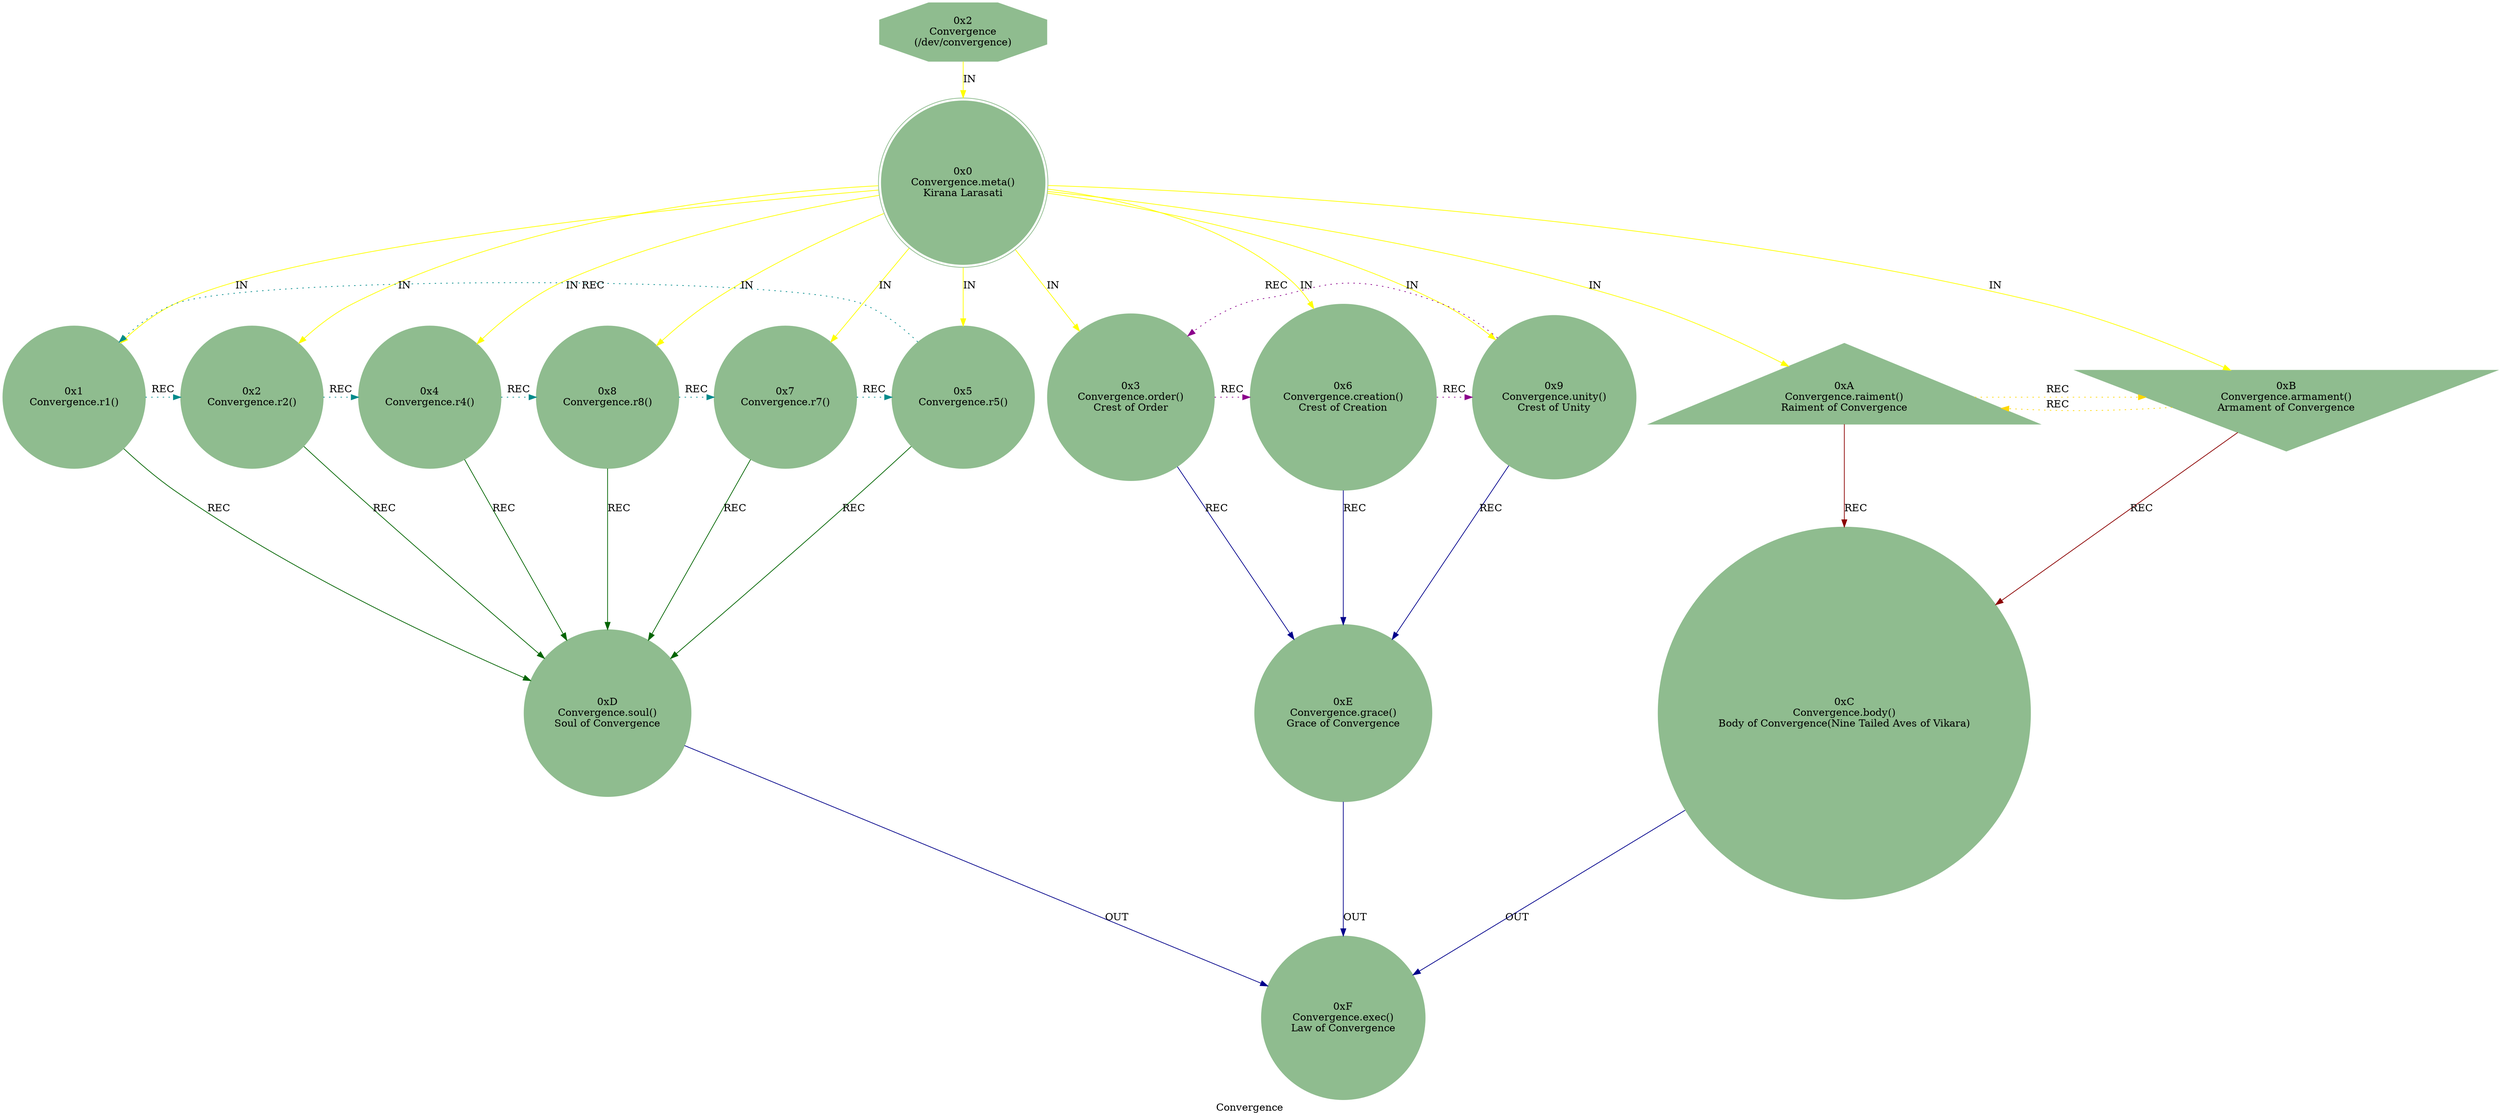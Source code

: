 strict digraph G {
    label = "Convergence";
    style = filled;
    color = blue;
    comment = "";
    node [shape = polygon; sides = 8; style = filled; color = darkseagreen;];
    
    spark_2_mythos_t [label = "0x2\nConvergence\n(/dev/convergence)";];
    
    // r0::meta();r1,r2,r4,r8,r7,r5;r3,r6,r;ra::receive(),rb::send(),rc::dispatch(),rd::commit(),re::serve(),rf::exec()
    spark_0_convergence_t [label = "0x0\nConvergence.meta()\nKirana Larasati";shape = doublecircle;comment = "";];
    spark_1_convergence_t [label = "0x1\nConvergence.r1()\n";shape = circle;comment = "";];
    spark_2_convergence_t [label = "0x2\nConvergence.r2()\n";shape = circle;comment = "";];
    spark_4_convergence_t [label = "0x4\nConvergence.r4()\n";shape = circle;comment = "";];
    spark_8_convergence_t [label = "0x8\nConvergence.r8()\n";shape = circle;comment = "";];
    spark_7_convergence_t [label = "0x7\nConvergence.r7()\n";shape = circle;comment = "";];
    spark_5_convergence_t [label = "0x5\nConvergence.r5()\n";shape = circle;comment = "";];
    spark_3_convergence_t [label = "0x3\nConvergence.order()\nCrest of Order";shape = circle;comment = "";];
    spark_6_convergence_t [label = "0x6\nConvergence.creation()\nCrest of Creation";shape = circle;comment = "";];
    spark_9_convergence_t [label = "0x9\nConvergence.unity()\nCrest of Unity";shape = circle;comment = "";];
    spark_a_convergence_t [label = "0xA\nConvergence.raiment()\nRaiment of Convergence";shape = triangle;comment = "";];
    spark_b_convergence_t [label = "0xB\nConvergence.armament()\nArmament of Convergence";shape = invtriangle;comment = "";];
    spark_c_convergence_t [label = "0xC\nConvergence.body()\nBody of Convergence(Nine Tailed Aves of Vikara)";shape = circle;comment = "";];
    spark_d_convergence_t [label = "0xD\nConvergence.soul()\nSoul of Convergence";shape = circle;comment = "";];
    spark_e_convergence_t [label = "0xE\nConvergence.grace()\nGrace of Convergence";shape = circle;comment = "";];
    spark_f_convergence_t [label = "0xF\nConvergence.exec()\nLaw of Convergence";shape = circle;comment = "";];
    
    // IN = Input
    // OUT = Output
    // REC = Recursion
    spark_2_mythos_t -> spark_0_convergence_t -> {spark_a_convergence_t spark_b_convergence_t spark_1_convergence_t spark_2_convergence_t spark_3_convergence_t spark_4_convergence_t spark_5_convergence_t spark_6_convergence_t spark_7_convergence_t spark_8_convergence_t spark_9_convergence_t} [label = "IN"; color = yellow; comment = "";];
    
    {spark_a_convergence_t spark_b_convergence_t} -> spark_c_convergence_t [label = "REC"; color = darkred; comment = "";];
    {spark_1_convergence_t spark_2_convergence_t spark_4_convergence_t spark_8_convergence_t spark_7_convergence_t spark_5_convergence_t} -> spark_d_convergence_t [label = "REC"; color = darkgreen; comment = "";];
    {spark_3_convergence_t spark_6_convergence_t spark_9_convergence_t} -> spark_e_convergence_t [label = "REC"; color = darkblue; comment = "";];
    
    spark_1_convergence_t -> spark_2_convergence_t -> spark_4_convergence_t -> spark_8_convergence_t -> spark_7_convergence_t -> spark_5_convergence_t -> spark_1_convergence_t [label = "REC"; color = darkcyan; comment = ""; style = dotted; constraint = false;];
    spark_3_convergence_t -> spark_6_convergence_t -> spark_9_convergence_t -> spark_3_convergence_t [label = "REC"; color = darkmagenta; comment = ""; style = dotted; constraint = false;];
    spark_a_convergence_t -> spark_b_convergence_t -> spark_a_convergence_t [label = "REC"; color = gold; comment = ""; style = dotted; constraint = false;];
    
    {spark_c_convergence_t spark_d_convergence_t spark_e_convergence_t} -> spark_f_convergence_t [label = "OUT"; color = darkblue; comment = "";];
}